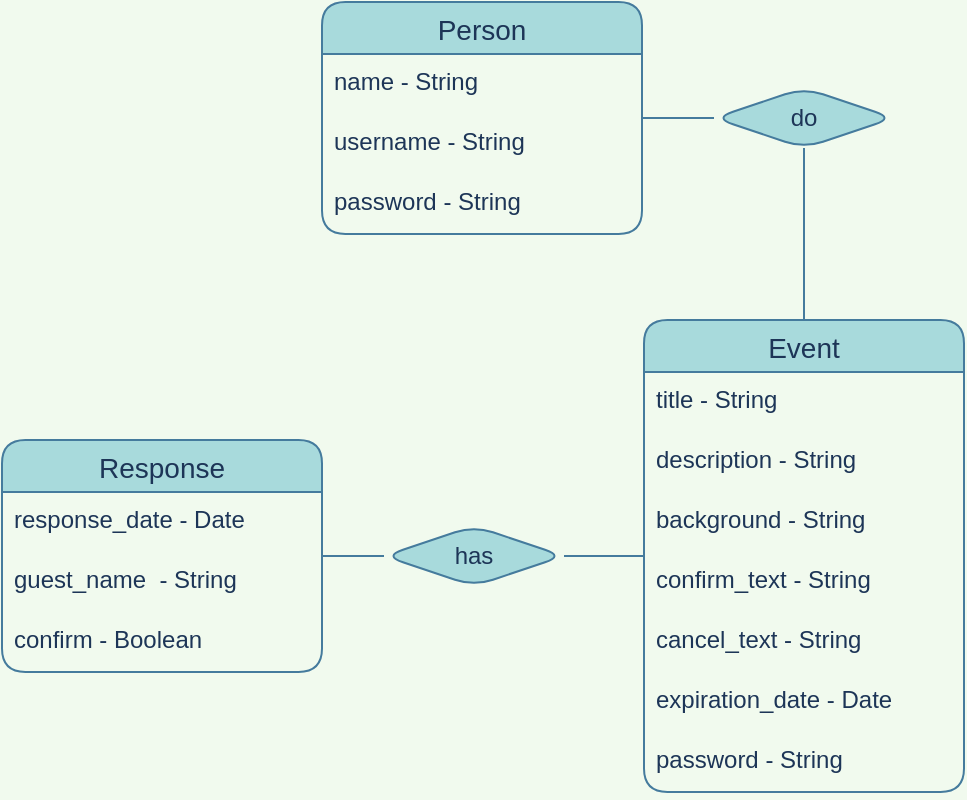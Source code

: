 <mxfile version="14.9.8" type="device"><diagram id="LrRYetRTVFraH9qz7Hk4" name="model"><mxGraphModel dx="1447" dy="825" grid="1" gridSize="10" guides="1" tooltips="1" connect="1" arrows="1" fold="1" page="1" pageScale="1" pageWidth="1169" pageHeight="827" background="#F1FAEE" math="0" shadow="0"><root><mxCell id="0"/><mxCell id="1" parent="0"/><mxCell id="K73Mvq3KjdvbW8EIQUbE-1" value="Person" style="swimlane;fontStyle=0;childLayout=stackLayout;horizontal=1;startSize=26;horizontalStack=0;resizeParent=1;resizeParentMax=0;resizeLast=0;collapsible=1;marginBottom=0;align=center;fontSize=14;fillColor=#A8DADC;strokeColor=#457B9D;fontColor=#1D3557;rounded=1;" vertex="1" parent="1"><mxGeometry x="504" y="216" width="160" height="116" as="geometry"/></mxCell><mxCell id="K73Mvq3KjdvbW8EIQUbE-2" value="name - String" style="text;strokeColor=none;fillColor=none;spacingLeft=4;spacingRight=4;overflow=hidden;rotatable=0;points=[[0,0.5],[1,0.5]];portConstraint=eastwest;fontSize=12;fontColor=#1D3557;rounded=1;" vertex="1" parent="K73Mvq3KjdvbW8EIQUbE-1"><mxGeometry y="26" width="160" height="30" as="geometry"/></mxCell><mxCell id="K73Mvq3KjdvbW8EIQUbE-3" value="username - String" style="text;strokeColor=none;fillColor=none;spacingLeft=4;spacingRight=4;overflow=hidden;rotatable=0;points=[[0,0.5],[1,0.5]];portConstraint=eastwest;fontSize=12;fontColor=#1D3557;rounded=1;" vertex="1" parent="K73Mvq3KjdvbW8EIQUbE-1"><mxGeometry y="56" width="160" height="30" as="geometry"/></mxCell><mxCell id="K73Mvq3KjdvbW8EIQUbE-5" value="password - String" style="text;strokeColor=none;fillColor=none;spacingLeft=4;spacingRight=4;overflow=hidden;rotatable=0;points=[[0,0.5],[1,0.5]];portConstraint=eastwest;fontSize=12;fontColor=#1D3557;rounded=1;" vertex="1" parent="K73Mvq3KjdvbW8EIQUbE-1"><mxGeometry y="86" width="160" height="30" as="geometry"/></mxCell><mxCell id="K73Mvq3KjdvbW8EIQUbE-6" value="Event" style="swimlane;fontStyle=0;childLayout=stackLayout;horizontal=1;startSize=26;horizontalStack=0;resizeParent=1;resizeParentMax=0;resizeLast=0;collapsible=1;marginBottom=0;align=center;fontSize=14;fillColor=#A8DADC;strokeColor=#457B9D;fontColor=#1D3557;rounded=1;" vertex="1" parent="1"><mxGeometry x="665" y="375" width="160" height="236" as="geometry"/></mxCell><mxCell id="K73Mvq3KjdvbW8EIQUbE-7" value="title - String" style="text;strokeColor=none;fillColor=none;spacingLeft=4;spacingRight=4;overflow=hidden;rotatable=0;points=[[0,0.5],[1,0.5]];portConstraint=eastwest;fontSize=12;fontColor=#1D3557;rounded=1;" vertex="1" parent="K73Mvq3KjdvbW8EIQUbE-6"><mxGeometry y="26" width="160" height="30" as="geometry"/></mxCell><mxCell id="K73Mvq3KjdvbW8EIQUbE-8" value="description - String" style="text;strokeColor=none;fillColor=none;spacingLeft=4;spacingRight=4;overflow=hidden;rotatable=0;points=[[0,0.5],[1,0.5]];portConstraint=eastwest;fontSize=12;fontColor=#1D3557;rounded=1;" vertex="1" parent="K73Mvq3KjdvbW8EIQUbE-6"><mxGeometry y="56" width="160" height="30" as="geometry"/></mxCell><mxCell id="K73Mvq3KjdvbW8EIQUbE-11" value="background - String" style="text;strokeColor=none;fillColor=none;spacingLeft=4;spacingRight=4;overflow=hidden;rotatable=0;points=[[0,0.5],[1,0.5]];portConstraint=eastwest;fontSize=12;fontColor=#1D3557;rounded=1;" vertex="1" parent="K73Mvq3KjdvbW8EIQUbE-6"><mxGeometry y="86" width="160" height="30" as="geometry"/></mxCell><mxCell id="K73Mvq3KjdvbW8EIQUbE-12" value="confirm_text - String" style="text;strokeColor=none;fillColor=none;spacingLeft=4;spacingRight=4;overflow=hidden;rotatable=0;points=[[0,0.5],[1,0.5]];portConstraint=eastwest;fontSize=12;fontColor=#1D3557;rounded=1;" vertex="1" parent="K73Mvq3KjdvbW8EIQUbE-6"><mxGeometry y="116" width="160" height="30" as="geometry"/></mxCell><mxCell id="K73Mvq3KjdvbW8EIQUbE-13" value="cancel_text - String" style="text;strokeColor=none;fillColor=none;spacingLeft=4;spacingRight=4;overflow=hidden;rotatable=0;points=[[0,0.5],[1,0.5]];portConstraint=eastwest;fontSize=12;fontColor=#1D3557;rounded=1;" vertex="1" parent="K73Mvq3KjdvbW8EIQUbE-6"><mxGeometry y="146" width="160" height="30" as="geometry"/></mxCell><mxCell id="K73Mvq3KjdvbW8EIQUbE-14" value="expiration_date - Date" style="text;strokeColor=none;fillColor=none;spacingLeft=4;spacingRight=4;overflow=hidden;rotatable=0;points=[[0,0.5],[1,0.5]];portConstraint=eastwest;fontSize=12;fontColor=#1D3557;rounded=1;" vertex="1" parent="K73Mvq3KjdvbW8EIQUbE-6"><mxGeometry y="176" width="160" height="30" as="geometry"/></mxCell><mxCell id="K73Mvq3KjdvbW8EIQUbE-15" value="password - String" style="text;strokeColor=none;fillColor=none;spacingLeft=4;spacingRight=4;overflow=hidden;rotatable=0;points=[[0,0.5],[1,0.5]];portConstraint=eastwest;fontSize=12;fontColor=#1D3557;rounded=1;" vertex="1" parent="K73Mvq3KjdvbW8EIQUbE-6"><mxGeometry y="206" width="160" height="30" as="geometry"/></mxCell><mxCell id="K73Mvq3KjdvbW8EIQUbE-16" value="Response" style="swimlane;fontStyle=0;childLayout=stackLayout;horizontal=1;startSize=26;horizontalStack=0;resizeParent=1;resizeParentMax=0;resizeLast=0;collapsible=1;marginBottom=0;align=center;fontSize=14;fillColor=#A8DADC;strokeColor=#457B9D;fontColor=#1D3557;rounded=1;" vertex="1" parent="1"><mxGeometry x="344" y="435" width="160" height="116" as="geometry"/></mxCell><mxCell id="K73Mvq3KjdvbW8EIQUbE-17" value="response_date - Date" style="text;strokeColor=none;fillColor=none;spacingLeft=4;spacingRight=4;overflow=hidden;rotatable=0;points=[[0,0.5],[1,0.5]];portConstraint=eastwest;fontSize=12;fontColor=#1D3557;rounded=1;" vertex="1" parent="K73Mvq3KjdvbW8EIQUbE-16"><mxGeometry y="26" width="160" height="30" as="geometry"/></mxCell><mxCell id="K73Mvq3KjdvbW8EIQUbE-18" value="guest_name  - String" style="text;strokeColor=none;fillColor=none;spacingLeft=4;spacingRight=4;overflow=hidden;rotatable=0;points=[[0,0.5],[1,0.5]];portConstraint=eastwest;fontSize=12;fontColor=#1D3557;rounded=1;" vertex="1" parent="K73Mvq3KjdvbW8EIQUbE-16"><mxGeometry y="56" width="160" height="30" as="geometry"/></mxCell><mxCell id="K73Mvq3KjdvbW8EIQUbE-19" value="confirm - Boolean" style="text;strokeColor=none;fillColor=none;spacingLeft=4;spacingRight=4;overflow=hidden;rotatable=0;points=[[0,0.5],[1,0.5]];portConstraint=eastwest;fontSize=12;fontColor=#1D3557;rounded=1;" vertex="1" parent="K73Mvq3KjdvbW8EIQUbE-16"><mxGeometry y="86" width="160" height="30" as="geometry"/></mxCell><mxCell id="K73Mvq3KjdvbW8EIQUbE-20" value="do" style="shape=rhombus;perimeter=rhombusPerimeter;whiteSpace=wrap;html=1;align=center;fillColor=#A8DADC;strokeColor=#457B9D;fontColor=#1D3557;rounded=1;" vertex="1" parent="1"><mxGeometry x="700" y="259" width="90" height="30" as="geometry"/></mxCell><mxCell id="K73Mvq3KjdvbW8EIQUbE-22" value="" style="endArrow=none;html=1;labelBackgroundColor=#F1FAEE;strokeColor=#457B9D;fontColor=#1D3557;curved=1;" edge="1" parent="1" source="K73Mvq3KjdvbW8EIQUbE-1" target="K73Mvq3KjdvbW8EIQUbE-20"><mxGeometry relative="1" as="geometry"><mxPoint x="655" y="345" as="sourcePoint"/><mxPoint x="815" y="345" as="targetPoint"/></mxGeometry></mxCell><mxCell id="K73Mvq3KjdvbW8EIQUbE-23" value="" style="endArrow=none;html=1;labelBackgroundColor=#F1FAEE;strokeColor=#457B9D;fontColor=#1D3557;curved=1;" edge="1" parent="1" source="K73Mvq3KjdvbW8EIQUbE-20" target="K73Mvq3KjdvbW8EIQUbE-6"><mxGeometry relative="1" as="geometry"><mxPoint x="655" y="345" as="sourcePoint"/><mxPoint x="815" y="345" as="targetPoint"/></mxGeometry></mxCell><mxCell id="K73Mvq3KjdvbW8EIQUbE-24" value="has" style="shape=rhombus;perimeter=rhombusPerimeter;whiteSpace=wrap;html=1;align=center;fillColor=#A8DADC;strokeColor=#457B9D;fontColor=#1D3557;rounded=1;" vertex="1" parent="1"><mxGeometry x="535" y="478" width="90" height="30" as="geometry"/></mxCell><mxCell id="K73Mvq3KjdvbW8EIQUbE-25" value="" style="endArrow=none;html=1;labelBackgroundColor=#F1FAEE;strokeColor=#457B9D;fontColor=#1D3557;curved=1;" edge="1" parent="1" source="K73Mvq3KjdvbW8EIQUbE-6" target="K73Mvq3KjdvbW8EIQUbE-24"><mxGeometry relative="1" as="geometry"><mxPoint x="585" y="485" as="sourcePoint"/><mxPoint x="745" y="485" as="targetPoint"/></mxGeometry></mxCell><mxCell id="K73Mvq3KjdvbW8EIQUbE-26" value="" style="endArrow=none;html=1;labelBackgroundColor=#F1FAEE;strokeColor=#457B9D;fontColor=#1D3557;curved=1;" edge="1" parent="1" source="K73Mvq3KjdvbW8EIQUbE-16" target="K73Mvq3KjdvbW8EIQUbE-24"><mxGeometry relative="1" as="geometry"><mxPoint x="665" y="503.0" as="sourcePoint"/><mxPoint x="635.0" y="503.0" as="targetPoint"/></mxGeometry></mxCell></root></mxGraphModel></diagram></mxfile>